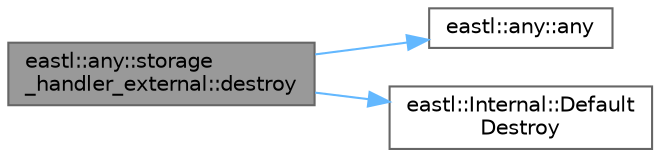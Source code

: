digraph "eastl::any::storage_handler_external::destroy"
{
 // LATEX_PDF_SIZE
  bgcolor="transparent";
  edge [fontname=Helvetica,fontsize=10,labelfontname=Helvetica,labelfontsize=10];
  node [fontname=Helvetica,fontsize=10,shape=box,height=0.2,width=0.4];
  rankdir="LR";
  Node1 [id="Node000001",label="eastl::any::storage\l_handler_external::destroy",height=0.2,width=0.4,color="gray40", fillcolor="grey60", style="filled", fontcolor="black",tooltip=" "];
  Node1 -> Node2 [id="edge1_Node000001_Node000002",color="steelblue1",style="solid",tooltip=" "];
  Node2 [id="Node000002",label="eastl::any::any",height=0.2,width=0.4,color="grey40", fillcolor="white", style="filled",URL="$classeastl_1_1any.html#afc695a058deefa15cac7a9c5444ab4ca",tooltip=" "];
  Node1 -> Node3 [id="edge2_Node000001_Node000003",color="steelblue1",style="solid",tooltip=" "];
  Node3 [id="Node000003",label="eastl::Internal::Default\lDestroy",height=0.2,width=0.4,color="grey40", fillcolor="white", style="filled",URL="$namespaceeastl_1_1_internal.html#a2be0c92e17ee762c1f619cac8ac7f351",tooltip=" "];
}
